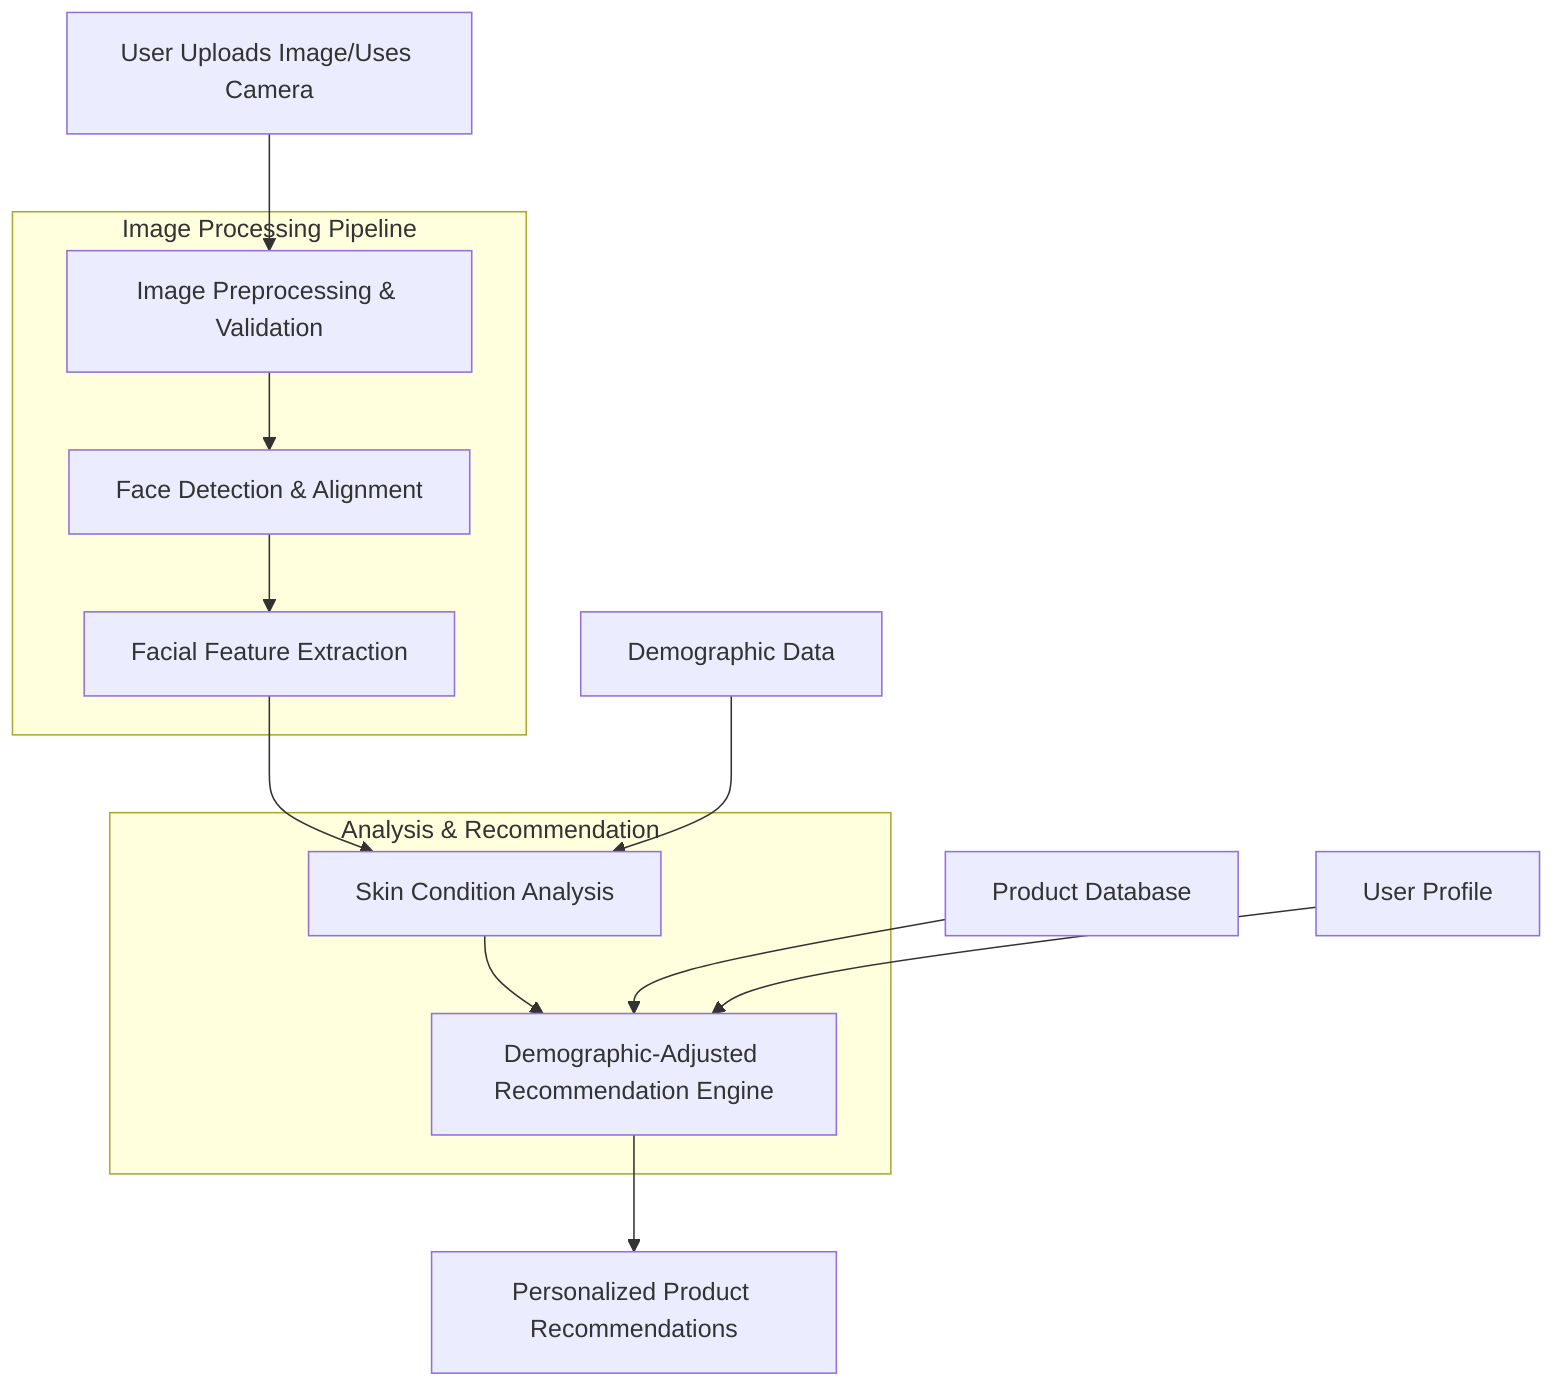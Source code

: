 graph TD
    A[User Uploads Image/Uses Camera] --> B[Image Preprocessing & Validation]
    B --> C[Face Detection & Alignment]
    C --> D[Facial Feature Extraction]
    D --> E[Skin Condition Analysis]
    E --> F[Demographic-Adjusted Recommendation Engine]
    F --> G[Personalized Product Recommendations]

    subgraph "Image Processing Pipeline"
        B
        C
        D
    end

    subgraph "Analysis & Recommendation"
        E
        F
    end

    H[Demographic Data] --> E
    I[Product Database] --> F
    J[User Profile] --> F
